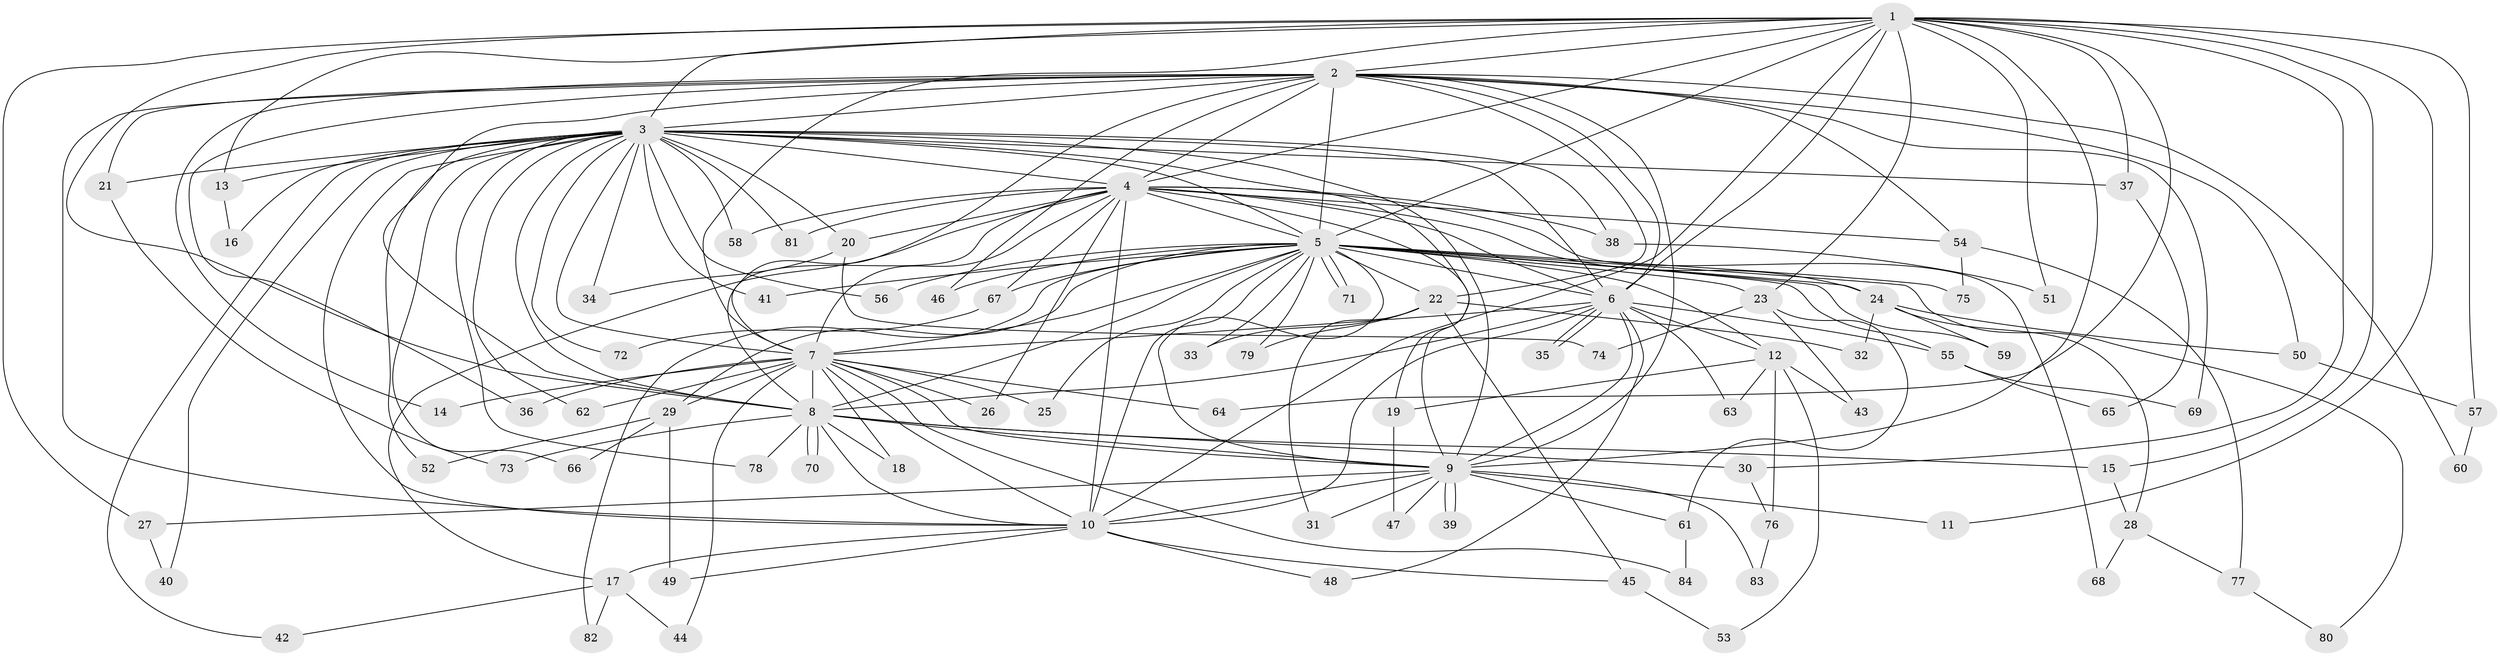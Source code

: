 // coarse degree distribution, {1: 0.5454545454545454, 2: 0.2727272727272727, 14: 0.030303030303030304, 23: 0.030303030303030304, 3: 0.06060606060606061, 4: 0.030303030303030304, 5: 0.030303030303030304}
// Generated by graph-tools (version 1.1) at 2025/49/03/04/25 21:49:18]
// undirected, 84 vertices, 193 edges
graph export_dot {
graph [start="1"]
  node [color=gray90,style=filled];
  1;
  2;
  3;
  4;
  5;
  6;
  7;
  8;
  9;
  10;
  11;
  12;
  13;
  14;
  15;
  16;
  17;
  18;
  19;
  20;
  21;
  22;
  23;
  24;
  25;
  26;
  27;
  28;
  29;
  30;
  31;
  32;
  33;
  34;
  35;
  36;
  37;
  38;
  39;
  40;
  41;
  42;
  43;
  44;
  45;
  46;
  47;
  48;
  49;
  50;
  51;
  52;
  53;
  54;
  55;
  56;
  57;
  58;
  59;
  60;
  61;
  62;
  63;
  64;
  65;
  66;
  67;
  68;
  69;
  70;
  71;
  72;
  73;
  74;
  75;
  76;
  77;
  78;
  79;
  80;
  81;
  82;
  83;
  84;
  1 -- 2;
  1 -- 3;
  1 -- 4;
  1 -- 5;
  1 -- 6;
  1 -- 7;
  1 -- 8;
  1 -- 9;
  1 -- 10;
  1 -- 11;
  1 -- 13;
  1 -- 15;
  1 -- 23;
  1 -- 27;
  1 -- 30;
  1 -- 37;
  1 -- 51;
  1 -- 57;
  1 -- 64;
  2 -- 3;
  2 -- 4;
  2 -- 5;
  2 -- 6;
  2 -- 7;
  2 -- 8;
  2 -- 9;
  2 -- 10;
  2 -- 14;
  2 -- 21;
  2 -- 22;
  2 -- 36;
  2 -- 46;
  2 -- 50;
  2 -- 54;
  2 -- 60;
  2 -- 69;
  3 -- 4;
  3 -- 5;
  3 -- 6;
  3 -- 7;
  3 -- 8;
  3 -- 9;
  3 -- 10;
  3 -- 13;
  3 -- 16;
  3 -- 19;
  3 -- 20;
  3 -- 21;
  3 -- 34;
  3 -- 37;
  3 -- 38;
  3 -- 40;
  3 -- 41;
  3 -- 42;
  3 -- 52;
  3 -- 56;
  3 -- 58;
  3 -- 62;
  3 -- 66;
  3 -- 72;
  3 -- 78;
  3 -- 81;
  4 -- 5;
  4 -- 6;
  4 -- 7;
  4 -- 8;
  4 -- 9;
  4 -- 10;
  4 -- 17;
  4 -- 20;
  4 -- 24;
  4 -- 26;
  4 -- 38;
  4 -- 54;
  4 -- 58;
  4 -- 67;
  4 -- 68;
  4 -- 81;
  5 -- 6;
  5 -- 7;
  5 -- 8;
  5 -- 9;
  5 -- 10;
  5 -- 12;
  5 -- 22;
  5 -- 23;
  5 -- 24;
  5 -- 25;
  5 -- 29;
  5 -- 33;
  5 -- 41;
  5 -- 46;
  5 -- 55;
  5 -- 56;
  5 -- 59;
  5 -- 67;
  5 -- 71;
  5 -- 71;
  5 -- 75;
  5 -- 79;
  5 -- 80;
  5 -- 82;
  6 -- 7;
  6 -- 8;
  6 -- 9;
  6 -- 10;
  6 -- 12;
  6 -- 35;
  6 -- 35;
  6 -- 48;
  6 -- 55;
  6 -- 63;
  7 -- 8;
  7 -- 9;
  7 -- 10;
  7 -- 14;
  7 -- 18;
  7 -- 25;
  7 -- 26;
  7 -- 29;
  7 -- 36;
  7 -- 44;
  7 -- 62;
  7 -- 64;
  7 -- 84;
  8 -- 9;
  8 -- 10;
  8 -- 15;
  8 -- 18;
  8 -- 30;
  8 -- 70;
  8 -- 70;
  8 -- 73;
  8 -- 78;
  9 -- 10;
  9 -- 11;
  9 -- 27;
  9 -- 31;
  9 -- 39;
  9 -- 39;
  9 -- 47;
  9 -- 61;
  9 -- 83;
  10 -- 17;
  10 -- 45;
  10 -- 48;
  10 -- 49;
  12 -- 19;
  12 -- 43;
  12 -- 53;
  12 -- 63;
  12 -- 76;
  13 -- 16;
  15 -- 28;
  17 -- 42;
  17 -- 44;
  17 -- 82;
  19 -- 47;
  20 -- 34;
  20 -- 74;
  21 -- 73;
  22 -- 31;
  22 -- 32;
  22 -- 33;
  22 -- 45;
  22 -- 79;
  23 -- 43;
  23 -- 61;
  23 -- 74;
  24 -- 28;
  24 -- 32;
  24 -- 50;
  24 -- 59;
  27 -- 40;
  28 -- 68;
  28 -- 77;
  29 -- 49;
  29 -- 52;
  29 -- 66;
  30 -- 76;
  37 -- 65;
  38 -- 51;
  45 -- 53;
  50 -- 57;
  54 -- 75;
  54 -- 77;
  55 -- 65;
  55 -- 69;
  57 -- 60;
  61 -- 84;
  67 -- 72;
  76 -- 83;
  77 -- 80;
}
